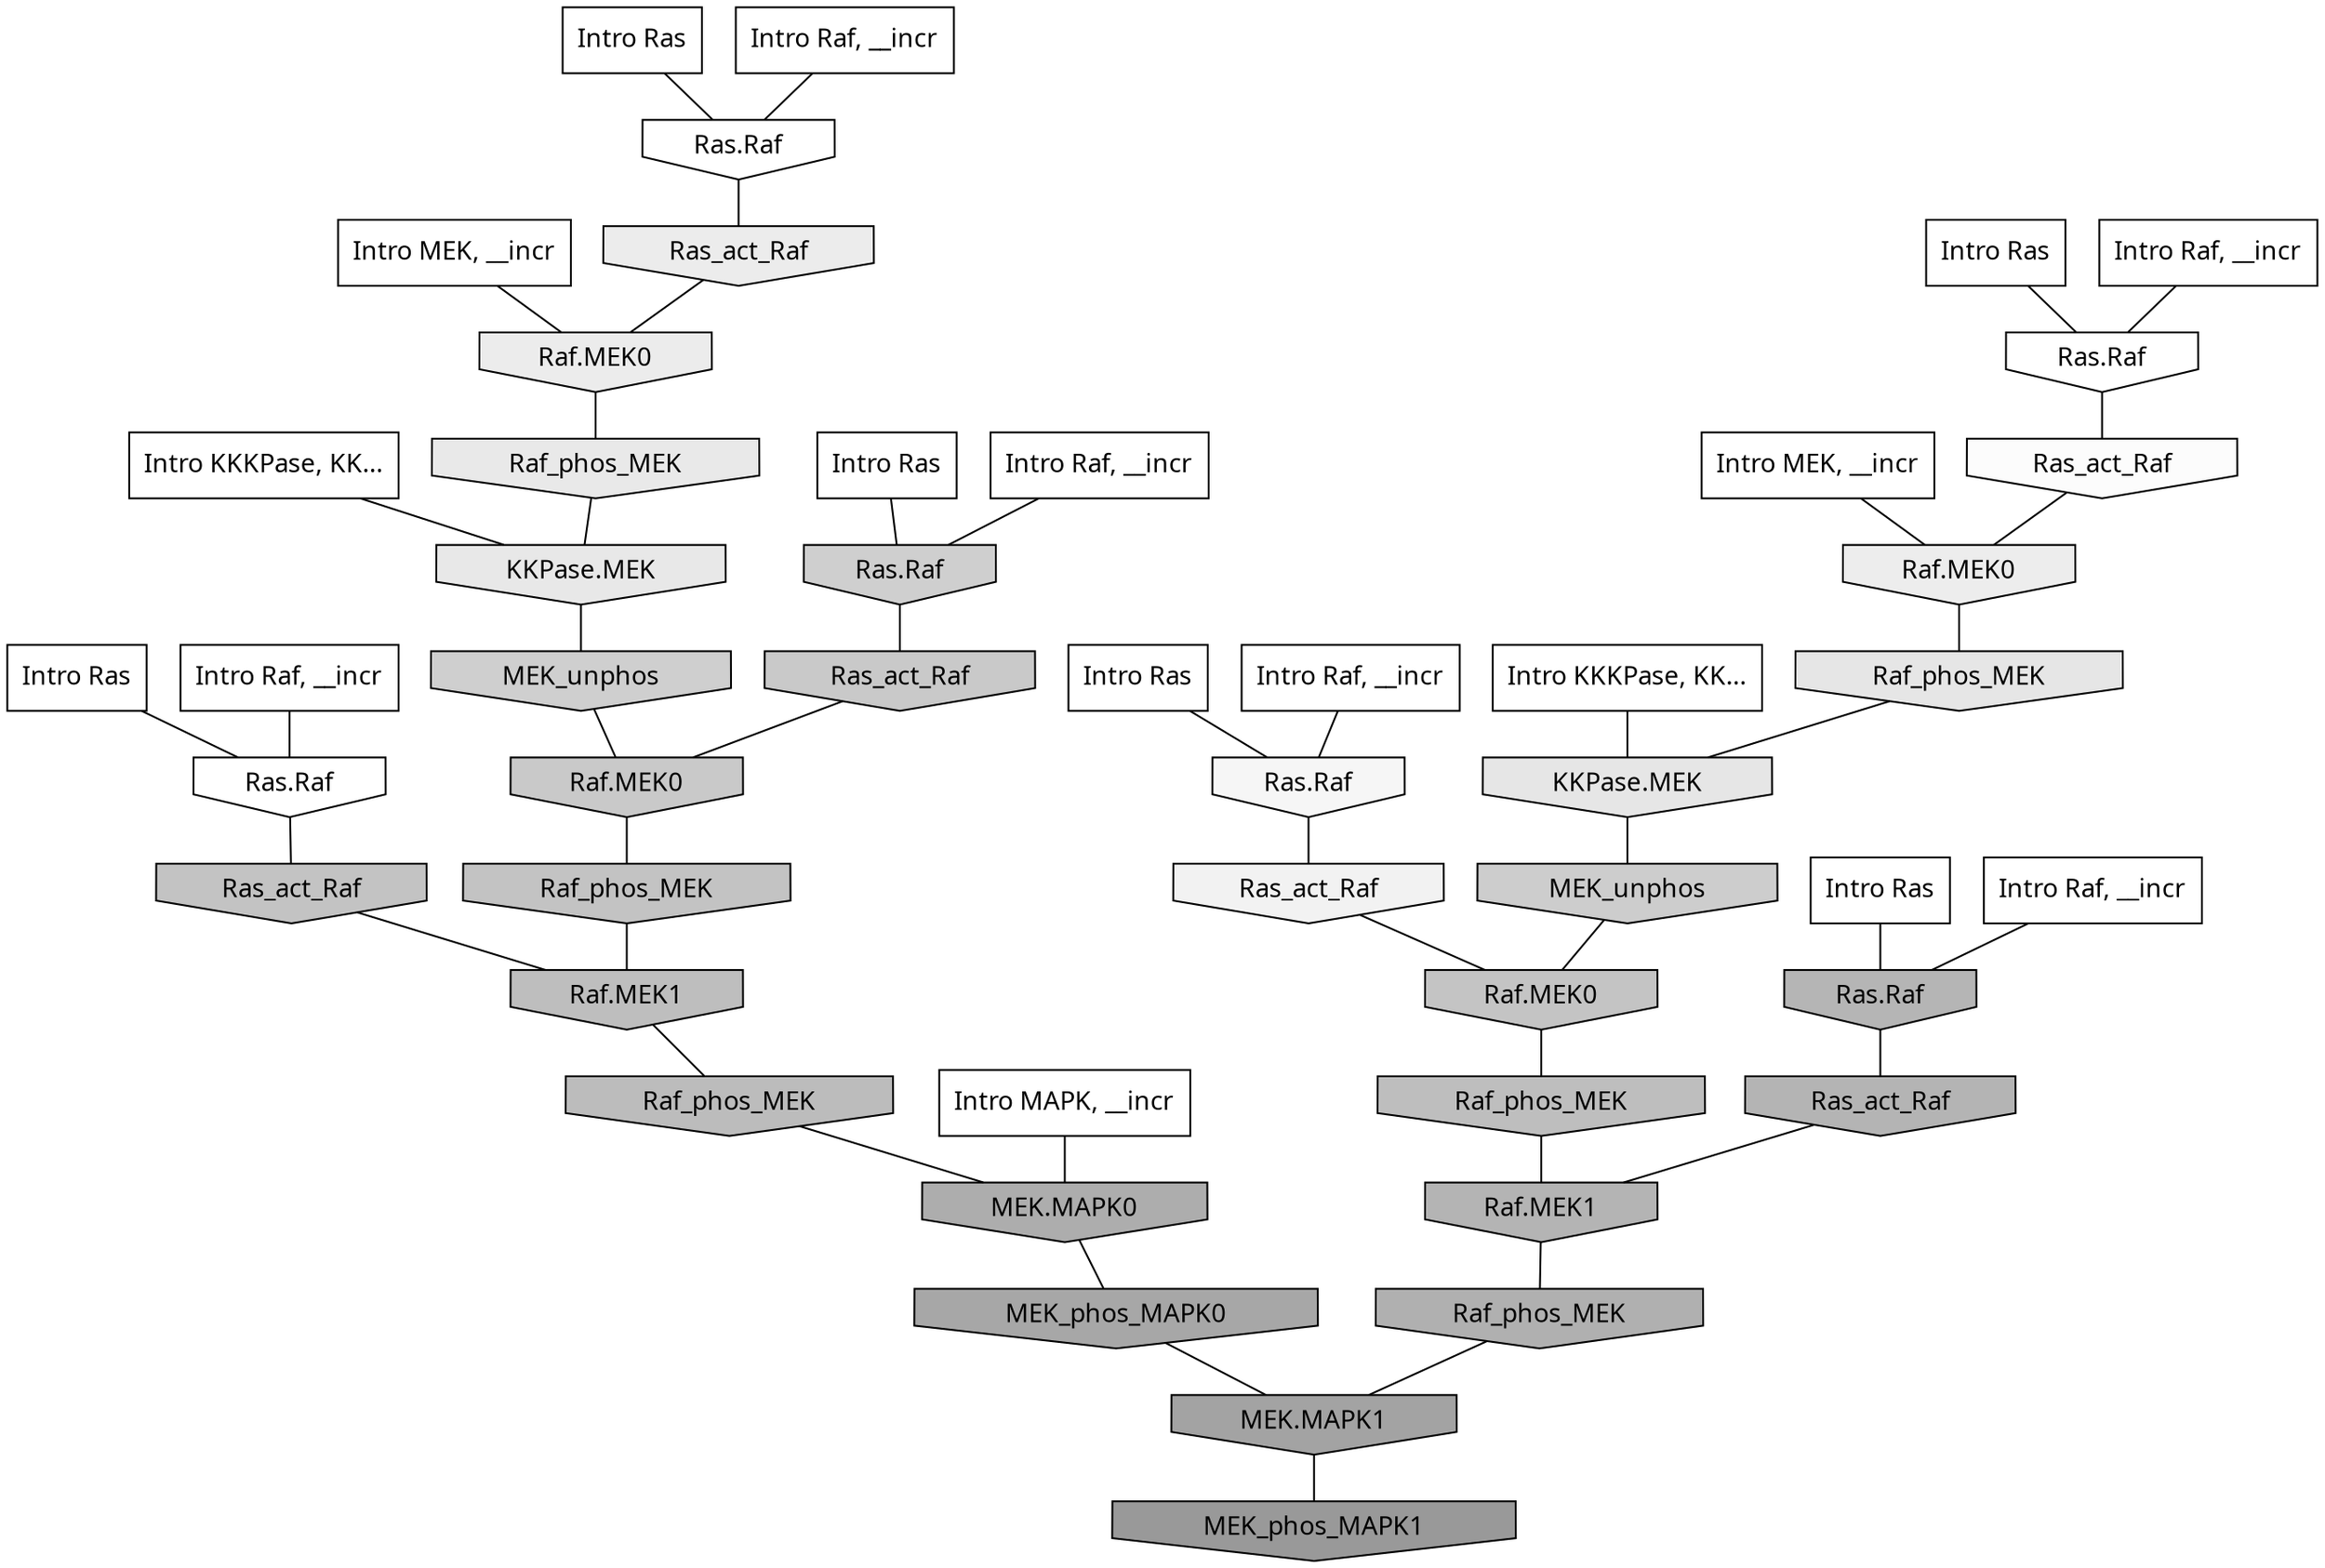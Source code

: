 digraph G{
  rankdir="TB";
  ranksep=0.30;
  node [fontname="CMU Serif"];
  edge [fontname="CMU Serif"];
  
  2 [label="Intro Ras", shape=rectangle, style=filled, fillcolor="0.000 0.000 1.000"]
  
  5 [label="Intro Ras", shape=rectangle, style=filled, fillcolor="0.000 0.000 1.000"]
  
  24 [label="Intro Ras", shape=rectangle, style=filled, fillcolor="0.000 0.000 1.000"]
  
  75 [label="Intro Ras", shape=rectangle, style=filled, fillcolor="0.000 0.000 1.000"]
  
  79 [label="Intro Ras", shape=rectangle, style=filled, fillcolor="0.000 0.000 1.000"]
  
  95 [label="Intro Ras", shape=rectangle, style=filled, fillcolor="0.000 0.000 1.000"]
  
  158 [label="Intro Raf, __incr", shape=rectangle, style=filled, fillcolor="0.000 0.000 1.000"]
  
  277 [label="Intro Raf, __incr", shape=rectangle, style=filled, fillcolor="0.000 0.000 1.000"]
  
  411 [label="Intro Raf, __incr", shape=rectangle, style=filled, fillcolor="0.000 0.000 1.000"]
  
  449 [label="Intro Raf, __incr", shape=rectangle, style=filled, fillcolor="0.000 0.000 1.000"]
  
  682 [label="Intro Raf, __incr", shape=rectangle, style=filled, fillcolor="0.000 0.000 1.000"]
  
  842 [label="Intro Raf, __incr", shape=rectangle, style=filled, fillcolor="0.000 0.000 1.000"]
  
  1610 [label="Intro MEK, __incr", shape=rectangle, style=filled, fillcolor="0.000 0.000 1.000"]
  
  1698 [label="Intro MEK, __incr", shape=rectangle, style=filled, fillcolor="0.000 0.000 1.000"]
  
  2189 [label="Intro MAPK, __incr", shape=rectangle, style=filled, fillcolor="0.000 0.000 1.000"]
  
  3167 [label="Intro KKKPase, KK...", shape=rectangle, style=filled, fillcolor="0.000 0.000 1.000"]
  
  3192 [label="Intro KKKPase, KK...", shape=rectangle, style=filled, fillcolor="0.000 0.000 1.000"]
  
  3204 [label="Ras.Raf", shape=invhouse, style=filled, fillcolor="0.000 0.000 1.000"]
  
  3249 [label="Ras.Raf", shape=invhouse, style=filled, fillcolor="0.000 0.000 1.000"]
  
  3256 [label="Ras.Raf", shape=invhouse, style=filled, fillcolor="0.000 0.000 1.000"]
  
  3404 [label="Ras_act_Raf", shape=invhouse, style=filled, fillcolor="0.000 0.000 0.987"]
  
  3562 [label="Ras.Raf", shape=invhouse, style=filled, fillcolor="0.000 0.000 0.963"]
  
  3738 [label="Ras_act_Raf", shape=invhouse, style=filled, fillcolor="0.000 0.000 0.946"]
  
  4035 [label="Raf.MEK0", shape=invhouse, style=filled, fillcolor="0.000 0.000 0.928"]
  
  4109 [label="Ras_act_Raf", shape=invhouse, style=filled, fillcolor="0.000 0.000 0.923"]
  
  4111 [label="Raf.MEK0", shape=invhouse, style=filled, fillcolor="0.000 0.000 0.923"]
  
  4243 [label="Raf_phos_MEK", shape=invhouse, style=filled, fillcolor="0.000 0.000 0.914"]
  
  4297 [label="KKPase.MEK", shape=invhouse, style=filled, fillcolor="0.000 0.000 0.909"]
  
  4463 [label="Raf_phos_MEK", shape=invhouse, style=filled, fillcolor="0.000 0.000 0.899"]
  
  4481 [label="KKPase.MEK", shape=invhouse, style=filled, fillcolor="0.000 0.000 0.899"]
  
  6042 [label="MEK_unphos", shape=invhouse, style=filled, fillcolor="0.000 0.000 0.812"]
  
  6081 [label="Ras.Raf", shape=invhouse, style=filled, fillcolor="0.000 0.000 0.810"]
  
  6206 [label="MEK_unphos", shape=invhouse, style=filled, fillcolor="0.000 0.000 0.804"]
  
  6623 [label="Ras_act_Raf", shape=invhouse, style=filled, fillcolor="0.000 0.000 0.788"]
  
  6625 [label="Raf.MEK0", shape=invhouse, style=filled, fillcolor="0.000 0.000 0.788"]
  
  7265 [label="Raf.MEK0", shape=invhouse, style=filled, fillcolor="0.000 0.000 0.767"]
  
  7322 [label="Raf_phos_MEK", shape=invhouse, style=filled, fillcolor="0.000 0.000 0.765"]
  
  7417 [label="Ras_act_Raf", shape=invhouse, style=filled, fillcolor="0.000 0.000 0.762"]
  
  7968 [label="Raf.MEK1", shape=invhouse, style=filled, fillcolor="0.000 0.000 0.746"]
  
  8000 [label="Raf_phos_MEK", shape=invhouse, style=filled, fillcolor="0.000 0.000 0.745"]
  
  8251 [label="Raf_phos_MEK", shape=invhouse, style=filled, fillcolor="0.000 0.000 0.738"]
  
  9338 [label="Ras.Raf", shape=invhouse, style=filled, fillcolor="0.000 0.000 0.709"]
  
  9409 [label="Ras_act_Raf", shape=invhouse, style=filled, fillcolor="0.000 0.000 0.707"]
  
  9419 [label="Raf.MEK1", shape=invhouse, style=filled, fillcolor="0.000 0.000 0.707"]
  
  10339 [label="Raf_phos_MEK", shape=invhouse, style=filled, fillcolor="0.000 0.000 0.689"]
  
  10878 [label="MEK.MAPK0", shape=invhouse, style=filled, fillcolor="0.000 0.000 0.678"]
  
  12174 [label="MEK_phos_MAPK0", shape=invhouse, style=filled, fillcolor="0.000 0.000 0.656"]
  
  13255 [label="MEK.MAPK1", shape=invhouse, style=filled, fillcolor="0.000 0.000 0.639"]
  
  15929 [label="MEK_phos_MAPK1", shape=invhouse, style=filled, fillcolor="0.000 0.000 0.600"]
  
  
  13255 -> 15929 [dir=none, color="0.000 0.000 0.000"] 
  12174 -> 13255 [dir=none, color="0.000 0.000 0.000"] 
  10878 -> 12174 [dir=none, color="0.000 0.000 0.000"] 
  10339 -> 13255 [dir=none, color="0.000 0.000 0.000"] 
  9419 -> 10339 [dir=none, color="0.000 0.000 0.000"] 
  9409 -> 9419 [dir=none, color="0.000 0.000 0.000"] 
  9338 -> 9409 [dir=none, color="0.000 0.000 0.000"] 
  8251 -> 10878 [dir=none, color="0.000 0.000 0.000"] 
  8000 -> 9419 [dir=none, color="0.000 0.000 0.000"] 
  7968 -> 8251 [dir=none, color="0.000 0.000 0.000"] 
  7417 -> 7968 [dir=none, color="0.000 0.000 0.000"] 
  7322 -> 7968 [dir=none, color="0.000 0.000 0.000"] 
  7265 -> 8000 [dir=none, color="0.000 0.000 0.000"] 
  6625 -> 7322 [dir=none, color="0.000 0.000 0.000"] 
  6623 -> 6625 [dir=none, color="0.000 0.000 0.000"] 
  6206 -> 7265 [dir=none, color="0.000 0.000 0.000"] 
  6081 -> 6623 [dir=none, color="0.000 0.000 0.000"] 
  6042 -> 6625 [dir=none, color="0.000 0.000 0.000"] 
  4481 -> 6206 [dir=none, color="0.000 0.000 0.000"] 
  4463 -> 4481 [dir=none, color="0.000 0.000 0.000"] 
  4297 -> 6042 [dir=none, color="0.000 0.000 0.000"] 
  4243 -> 4297 [dir=none, color="0.000 0.000 0.000"] 
  4111 -> 4243 [dir=none, color="0.000 0.000 0.000"] 
  4109 -> 4111 [dir=none, color="0.000 0.000 0.000"] 
  4035 -> 4463 [dir=none, color="0.000 0.000 0.000"] 
  3738 -> 7265 [dir=none, color="0.000 0.000 0.000"] 
  3562 -> 3738 [dir=none, color="0.000 0.000 0.000"] 
  3404 -> 4035 [dir=none, color="0.000 0.000 0.000"] 
  3256 -> 3404 [dir=none, color="0.000 0.000 0.000"] 
  3249 -> 7417 [dir=none, color="0.000 0.000 0.000"] 
  3204 -> 4109 [dir=none, color="0.000 0.000 0.000"] 
  3192 -> 4481 [dir=none, color="0.000 0.000 0.000"] 
  3167 -> 4297 [dir=none, color="0.000 0.000 0.000"] 
  2189 -> 10878 [dir=none, color="0.000 0.000 0.000"] 
  1698 -> 4035 [dir=none, color="0.000 0.000 0.000"] 
  1610 -> 4111 [dir=none, color="0.000 0.000 0.000"] 
  842 -> 3249 [dir=none, color="0.000 0.000 0.000"] 
  682 -> 6081 [dir=none, color="0.000 0.000 0.000"] 
  449 -> 9338 [dir=none, color="0.000 0.000 0.000"] 
  411 -> 3562 [dir=none, color="0.000 0.000 0.000"] 
  277 -> 3256 [dir=none, color="0.000 0.000 0.000"] 
  158 -> 3204 [dir=none, color="0.000 0.000 0.000"] 
  95 -> 3249 [dir=none, color="0.000 0.000 0.000"] 
  79 -> 6081 [dir=none, color="0.000 0.000 0.000"] 
  75 -> 3204 [dir=none, color="0.000 0.000 0.000"] 
  24 -> 3256 [dir=none, color="0.000 0.000 0.000"] 
  5 -> 9338 [dir=none, color="0.000 0.000 0.000"] 
  2 -> 3562 [dir=none, color="0.000 0.000 0.000"] 
  
  }
